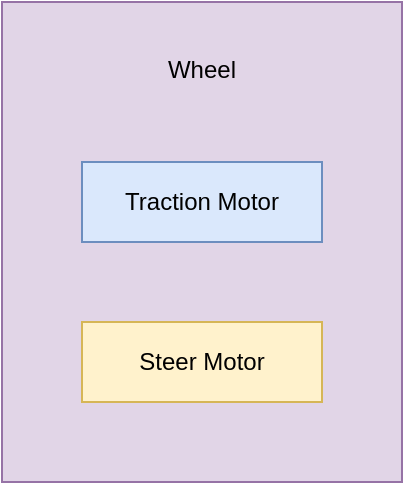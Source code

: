 <mxfile version="20.8.16" type="device" pages="2"><diagram id="owiP_Ylg532hnBHFgu7t" name="개념도"><mxGraphModel dx="997" dy="1112" grid="1" gridSize="10" guides="1" tooltips="1" connect="1" arrows="1" fold="1" page="1" pageScale="1" pageWidth="827" pageHeight="1169" math="0" shadow="0"><root><mxCell id="0"/><mxCell id="1" parent="0"/><mxCell id="nxPIAvaCLYo5FsjdG_ac-3" value="Wheel&lt;br&gt;&lt;br&gt;&lt;br&gt;&lt;br&gt;&lt;br&gt;&lt;br&gt;&lt;br&gt;&lt;br&gt;&lt;br&gt;&lt;br&gt;&lt;br&gt;&lt;br&gt;&lt;br&gt;" style="rounded=0;whiteSpace=wrap;html=1;fillColor=#e1d5e7;strokeColor=#9673a6;" vertex="1" parent="1"><mxGeometry x="160" y="320" width="200" height="240" as="geometry"/></mxCell><mxCell id="nxPIAvaCLYo5FsjdG_ac-1" value="Traction Motor" style="rounded=0;whiteSpace=wrap;html=1;fillColor=#dae8fc;strokeColor=#6c8ebf;" vertex="1" parent="1"><mxGeometry x="200" y="400" width="120" height="40" as="geometry"/></mxCell><mxCell id="nxPIAvaCLYo5FsjdG_ac-2" value="Steer Motor" style="rounded=0;whiteSpace=wrap;html=1;fillColor=#fff2cc;strokeColor=#d6b656;" vertex="1" parent="1"><mxGeometry x="200" y="480" width="120" height="40" as="geometry"/></mxCell></root></mxGraphModel></diagram><diagram name="OdometryCalculator Class" id="2KrWZIMZ22r61QIWcpq_"><mxGraphModel dx="677" dy="927" grid="1" gridSize="10" guides="1" tooltips="1" connect="1" arrows="1" fold="1" page="1" pageScale="1" pageWidth="827" pageHeight="1169" math="0" shadow="0"><root><mxCell id="0"/><mxCell id="1" parent="0"/><mxCell id="6Evq1I9np42FAlVCLn1T-1" value="OdometryCalculator" style="rounded=0;whiteSpace=wrap;html=1;" vertex="1" parent="1"><mxGeometry x="40" y="40" width="240" height="40" as="geometry"/></mxCell><mxCell id="6Evq1I9np42FAlVCLn1T-3" value="OdometryCalculator" style="swimlane;fontStyle=1;align=center;verticalAlign=top;childLayout=stackLayout;horizontal=1;startSize=26;horizontalStack=0;resizeParent=1;resizeParentMax=0;resizeLast=0;collapsible=1;marginBottom=0;" vertex="1" parent="1"><mxGeometry x="60" y="180" width="580" height="360" as="geometry"/></mxCell><mxCell id="6Evq1I9np42FAlVCLn1T-4" value="&#10;+ virtual int16_t twist_to_wheel_rpm(double linear, double angular, WheelPos position)&#10;&#10;+ virtual geometry_msgs::Twist encoder_delta_to_twist(MotorMetrics&lt;int32_t&gt;* delta, double interval)&#10;&#10;- virtual double twist_to_wheel_velocity(double linear, double angular, WheelPos position)&#10;&#10;- virtual int16_t velocity_to_rpm(double velocity);&#10;&#10;&#10;" style="text;strokeColor=none;fillColor=none;align=left;verticalAlign=top;spacingLeft=4;spacingRight=4;overflow=hidden;rotatable=0;points=[[0,0.5],[1,0.5]];portConstraint=eastwest;fontStyle=1" vertex="1" parent="6Evq1I9np42FAlVCLn1T-3"><mxGeometry y="26" width="580" height="154" as="geometry"/></mxCell><mxCell id="6Evq1I9np42FAlVCLn1T-5" value="" style="line;strokeWidth=1;fillColor=none;align=left;verticalAlign=middle;spacingTop=-1;spacingLeft=3;spacingRight=3;rotatable=0;labelPosition=right;points=[];portConstraint=eastwest;strokeColor=inherit;" vertex="1" parent="6Evq1I9np42FAlVCLn1T-3"><mxGeometry y="180" width="580" height="8" as="geometry"/></mxCell><mxCell id="6Evq1I9np42FAlVCLn1T-6" value="&#10;- double _wheel_distance;         // 두 바퀴 사이의 거리 &#10;- double _wheel_radius;             // 바퀴 직경&#10;- double _gear_ratio;                  // 기어비 &#10;- double _pulse_per_degree;     // 각도 1도당 Motor Pulse 수&#10;- double _max_rpm;                   // 최대 RPM&#10;- &#10;&#10;&#10;" style="text;strokeColor=none;fillColor=none;align=left;verticalAlign=top;spacingLeft=4;spacingRight=4;overflow=hidden;rotatable=0;points=[[0,0.5],[1,0.5]];portConstraint=eastwest;fontStyle=1" vertex="1" parent="6Evq1I9np42FAlVCLn1T-3"><mxGeometry y="188" width="580" height="172" as="geometry"/></mxCell><mxCell id="6Evq1I9np42FAlVCLn1T-7" value="&lt;span style=&quot;color: rgb(0, 0, 0); font-family: Helvetica; font-size: 12px; font-style: normal; font-variant-ligatures: normal; font-variant-caps: normal; font-weight: 700; letter-spacing: normal; orphans: 2; text-align: left; text-indent: 0px; text-transform: none; widows: 2; word-spacing: 0px; -webkit-text-stroke-width: 0px; background-color: rgb(251, 251, 251); text-decoration-thickness: initial; text-decoration-style: initial; text-decoration-color: initial; float: none; display: inline !important;&quot;&gt;MotorMetrics에&amp;nbsp; (방향값이 추가된 속도-방향, encoder-방향) 이렇게&amp;nbsp; pair를 이뤄야 하는것 아닌가 ?&lt;/span&gt;" style="text;whiteSpace=wrap;html=1;" vertex="1" parent="1"><mxGeometry x="40" y="600" width="620" height="40" as="geometry"/></mxCell></root></mxGraphModel></diagram></mxfile>